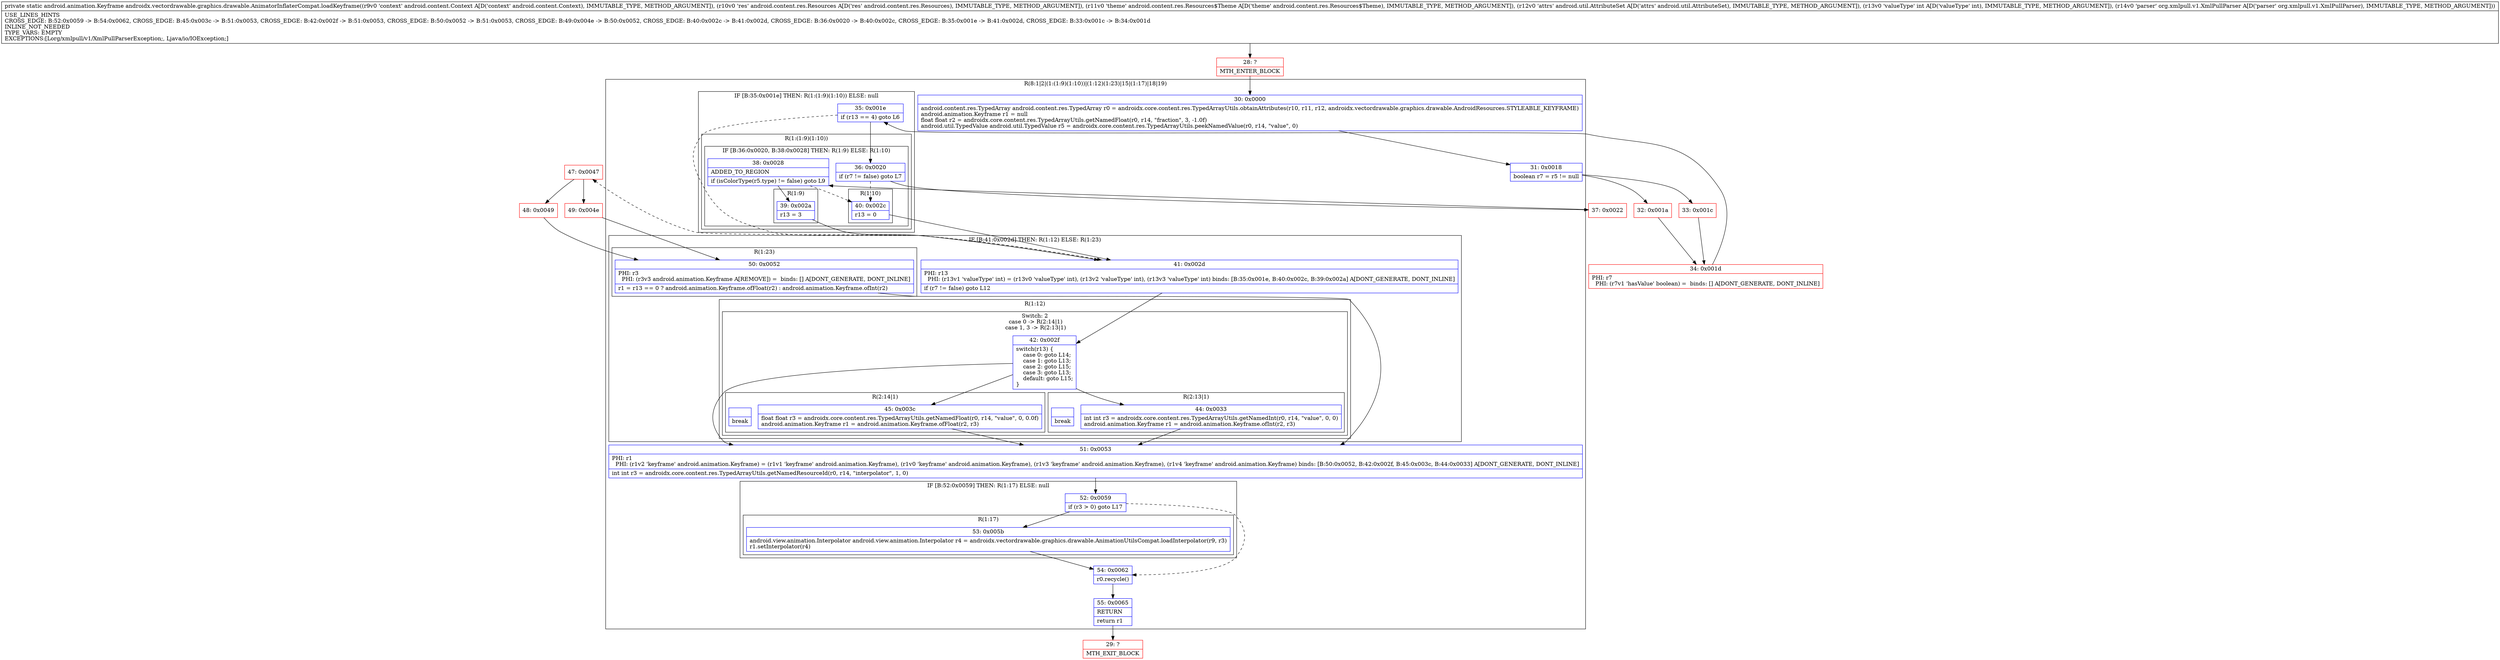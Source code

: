 digraph "CFG forandroidx.vectordrawable.graphics.drawable.AnimatorInflaterCompat.loadKeyframe(Landroid\/content\/Context;Landroid\/content\/res\/Resources;Landroid\/content\/res\/Resources$Theme;Landroid\/util\/AttributeSet;ILorg\/xmlpull\/v1\/XmlPullParser;)Landroid\/animation\/Keyframe;" {
subgraph cluster_Region_1110429248 {
label = "R(8:1|2|(1:(1:9)(1:10))|(1:12)(1:23)|15|(1:17)|18|19)";
node [shape=record,color=blue];
Node_30 [shape=record,label="{30\:\ 0x0000|android.content.res.TypedArray android.content.res.TypedArray r0 = androidx.core.content.res.TypedArrayUtils.obtainAttributes(r10, r11, r12, androidx.vectordrawable.graphics.drawable.AndroidResources.STYLEABLE_KEYFRAME)\landroid.animation.Keyframe r1 = null\lfloat float r2 = androidx.core.content.res.TypedArrayUtils.getNamedFloat(r0, r14, \"fraction\", 3, \-1.0f)\landroid.util.TypedValue android.util.TypedValue r5 = androidx.core.content.res.TypedArrayUtils.peekNamedValue(r0, r14, \"value\", 0)\l}"];
Node_31 [shape=record,label="{31\:\ 0x0018|boolean r7 = r5 != null\l}"];
subgraph cluster_IfRegion_162004639 {
label = "IF [B:35:0x001e] THEN: R(1:(1:9)(1:10)) ELSE: null";
node [shape=record,color=blue];
Node_35 [shape=record,label="{35\:\ 0x001e|if (r13 == 4) goto L6\l}"];
subgraph cluster_Region_907685431 {
label = "R(1:(1:9)(1:10))";
node [shape=record,color=blue];
subgraph cluster_IfRegion_1660695999 {
label = "IF [B:36:0x0020, B:38:0x0028] THEN: R(1:9) ELSE: R(1:10)";
node [shape=record,color=blue];
Node_36 [shape=record,label="{36\:\ 0x0020|if (r7 != false) goto L7\l}"];
Node_38 [shape=record,label="{38\:\ 0x0028|ADDED_TO_REGION\l|if (isColorType(r5.type) != false) goto L9\l}"];
subgraph cluster_Region_103430219 {
label = "R(1:9)";
node [shape=record,color=blue];
Node_39 [shape=record,label="{39\:\ 0x002a|r13 = 3\l}"];
}
subgraph cluster_Region_1451404205 {
label = "R(1:10)";
node [shape=record,color=blue];
Node_40 [shape=record,label="{40\:\ 0x002c|r13 = 0\l}"];
}
}
}
}
subgraph cluster_IfRegion_569481792 {
label = "IF [B:41:0x002d] THEN: R(1:12) ELSE: R(1:23)";
node [shape=record,color=blue];
Node_41 [shape=record,label="{41\:\ 0x002d|PHI: r13 \l  PHI: (r13v1 'valueType' int) = (r13v0 'valueType' int), (r13v2 'valueType' int), (r13v3 'valueType' int) binds: [B:35:0x001e, B:40:0x002c, B:39:0x002a] A[DONT_GENERATE, DONT_INLINE]\l|if (r7 != false) goto L12\l}"];
subgraph cluster_Region_1625814244 {
label = "R(1:12)";
node [shape=record,color=blue];
subgraph cluster_SwitchRegion_124454233 {
label = "Switch: 2
 case 0 -> R(2:14|1)
 case 1, 3 -> R(2:13|1)";
node [shape=record,color=blue];
Node_42 [shape=record,label="{42\:\ 0x002f|switch(r13) \{\l    case 0: goto L14;\l    case 1: goto L13;\l    case 2: goto L15;\l    case 3: goto L13;\l    default: goto L15;\l\}\l}"];
subgraph cluster_Region_246482793 {
label = "R(2:14|1)";
node [shape=record,color=blue];
Node_45 [shape=record,label="{45\:\ 0x003c|float float r3 = androidx.core.content.res.TypedArrayUtils.getNamedFloat(r0, r14, \"value\", 0, 0.0f)\landroid.animation.Keyframe r1 = android.animation.Keyframe.ofFloat(r2, r3)\l}"];
Node_InsnContainer_1347722655 [shape=record,label="{|break\l}"];
}
subgraph cluster_Region_1734640973 {
label = "R(2:13|1)";
node [shape=record,color=blue];
Node_44 [shape=record,label="{44\:\ 0x0033|int int r3 = androidx.core.content.res.TypedArrayUtils.getNamedInt(r0, r14, \"value\", 0, 0)\landroid.animation.Keyframe r1 = android.animation.Keyframe.ofInt(r2, r3)\l}"];
Node_InsnContainer_331910139 [shape=record,label="{|break\l}"];
}
}
}
subgraph cluster_Region_1477538955 {
label = "R(1:23)";
node [shape=record,color=blue];
Node_50 [shape=record,label="{50\:\ 0x0052|PHI: r3 \l  PHI: (r3v3 android.animation.Keyframe A[REMOVE]) =  binds: [] A[DONT_GENERATE, DONT_INLINE]\l|r1 = r13 == 0 ? android.animation.Keyframe.ofFloat(r2) : android.animation.Keyframe.ofInt(r2)\l}"];
}
}
Node_51 [shape=record,label="{51\:\ 0x0053|PHI: r1 \l  PHI: (r1v2 'keyframe' android.animation.Keyframe) = (r1v1 'keyframe' android.animation.Keyframe), (r1v0 'keyframe' android.animation.Keyframe), (r1v3 'keyframe' android.animation.Keyframe), (r1v4 'keyframe' android.animation.Keyframe) binds: [B:50:0x0052, B:42:0x002f, B:45:0x003c, B:44:0x0033] A[DONT_GENERATE, DONT_INLINE]\l|int int r3 = androidx.core.content.res.TypedArrayUtils.getNamedResourceId(r0, r14, \"interpolator\", 1, 0)\l}"];
subgraph cluster_IfRegion_1922500569 {
label = "IF [B:52:0x0059] THEN: R(1:17) ELSE: null";
node [shape=record,color=blue];
Node_52 [shape=record,label="{52\:\ 0x0059|if (r3 \> 0) goto L17\l}"];
subgraph cluster_Region_1693510663 {
label = "R(1:17)";
node [shape=record,color=blue];
Node_53 [shape=record,label="{53\:\ 0x005b|android.view.animation.Interpolator android.view.animation.Interpolator r4 = androidx.vectordrawable.graphics.drawable.AnimationUtilsCompat.loadInterpolator(r9, r3)\lr1.setInterpolator(r4)\l}"];
}
}
Node_54 [shape=record,label="{54\:\ 0x0062|r0.recycle()\l}"];
Node_55 [shape=record,label="{55\:\ 0x0065|RETURN\l|return r1\l}"];
}
Node_28 [shape=record,color=red,label="{28\:\ ?|MTH_ENTER_BLOCK\l}"];
Node_32 [shape=record,color=red,label="{32\:\ 0x001a}"];
Node_34 [shape=record,color=red,label="{34\:\ 0x001d|PHI: r7 \l  PHI: (r7v1 'hasValue' boolean) =  binds: [] A[DONT_GENERATE, DONT_INLINE]\l}"];
Node_37 [shape=record,color=red,label="{37\:\ 0x0022}"];
Node_29 [shape=record,color=red,label="{29\:\ ?|MTH_EXIT_BLOCK\l}"];
Node_47 [shape=record,color=red,label="{47\:\ 0x0047}"];
Node_48 [shape=record,color=red,label="{48\:\ 0x0049}"];
Node_49 [shape=record,color=red,label="{49\:\ 0x004e}"];
Node_33 [shape=record,color=red,label="{33\:\ 0x001c}"];
MethodNode[shape=record,label="{private static android.animation.Keyframe androidx.vectordrawable.graphics.drawable.AnimatorInflaterCompat.loadKeyframe((r9v0 'context' android.content.Context A[D('context' android.content.Context), IMMUTABLE_TYPE, METHOD_ARGUMENT]), (r10v0 'res' android.content.res.Resources A[D('res' android.content.res.Resources), IMMUTABLE_TYPE, METHOD_ARGUMENT]), (r11v0 'theme' android.content.res.Resources$Theme A[D('theme' android.content.res.Resources$Theme), IMMUTABLE_TYPE, METHOD_ARGUMENT]), (r12v0 'attrs' android.util.AttributeSet A[D('attrs' android.util.AttributeSet), IMMUTABLE_TYPE, METHOD_ARGUMENT]), (r13v0 'valueType' int A[D('valueType' int), IMMUTABLE_TYPE, METHOD_ARGUMENT]), (r14v0 'parser' org.xmlpull.v1.XmlPullParser A[D('parser' org.xmlpull.v1.XmlPullParser), IMMUTABLE_TYPE, METHOD_ARGUMENT]))  | USE_LINES_HINTS\lCROSS_EDGE: B:52:0x0059 \-\> B:54:0x0062, CROSS_EDGE: B:45:0x003c \-\> B:51:0x0053, CROSS_EDGE: B:42:0x002f \-\> B:51:0x0053, CROSS_EDGE: B:50:0x0052 \-\> B:51:0x0053, CROSS_EDGE: B:49:0x004e \-\> B:50:0x0052, CROSS_EDGE: B:40:0x002c \-\> B:41:0x002d, CROSS_EDGE: B:36:0x0020 \-\> B:40:0x002c, CROSS_EDGE: B:35:0x001e \-\> B:41:0x002d, CROSS_EDGE: B:33:0x001c \-\> B:34:0x001d\lINLINE_NOT_NEEDED\lTYPE_VARS: EMPTY\lEXCEPTIONS:[Lorg\/xmlpull\/v1\/XmlPullParserException;, Ljava\/io\/IOException;]\l}"];
MethodNode -> Node_28;Node_30 -> Node_31;
Node_31 -> Node_32;
Node_31 -> Node_33;
Node_35 -> Node_36;
Node_35 -> Node_41[style=dashed];
Node_36 -> Node_37;
Node_36 -> Node_40[style=dashed];
Node_38 -> Node_39;
Node_38 -> Node_40[style=dashed];
Node_39 -> Node_41;
Node_40 -> Node_41;
Node_41 -> Node_42;
Node_41 -> Node_47[style=dashed];
Node_42 -> Node_44;
Node_42 -> Node_45;
Node_42 -> Node_51;
Node_45 -> Node_51;
Node_44 -> Node_51;
Node_50 -> Node_51;
Node_51 -> Node_52;
Node_52 -> Node_53;
Node_52 -> Node_54[style=dashed];
Node_53 -> Node_54;
Node_54 -> Node_55;
Node_55 -> Node_29;
Node_28 -> Node_30;
Node_32 -> Node_34;
Node_34 -> Node_35;
Node_37 -> Node_38;
Node_47 -> Node_48;
Node_47 -> Node_49;
Node_48 -> Node_50;
Node_49 -> Node_50;
Node_33 -> Node_34;
}


